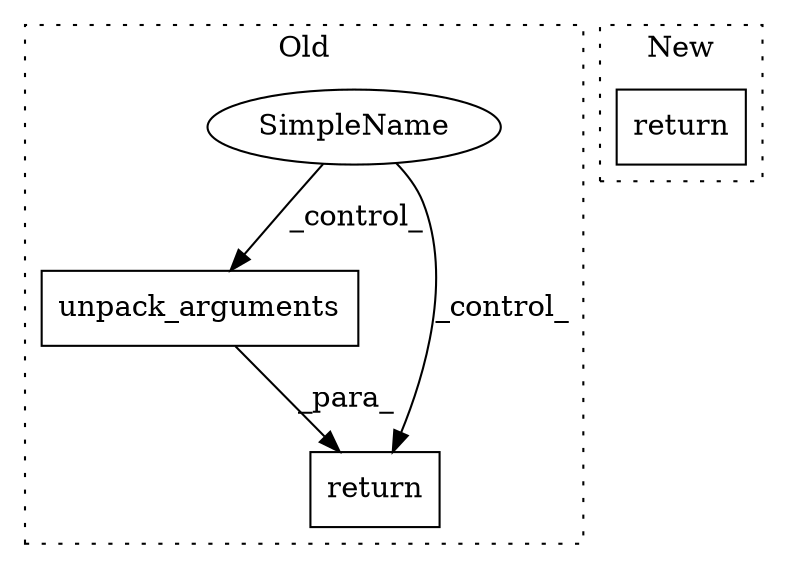 digraph G {
subgraph cluster0 {
1 [label="unpack_arguments" a="32" s="1563,1597" l="17,1" shape="box"];
3 [label="SimpleName" a="42" s="" l="" shape="ellipse"];
4 [label="return" a="41" s="1556" l="7" shape="box"];
label = "Old";
style="dotted";
}
subgraph cluster1 {
2 [label="return" a="41" s="1066" l="7" shape="box"];
label = "New";
style="dotted";
}
1 -> 4 [label="_para_"];
3 -> 1 [label="_control_"];
3 -> 4 [label="_control_"];
}